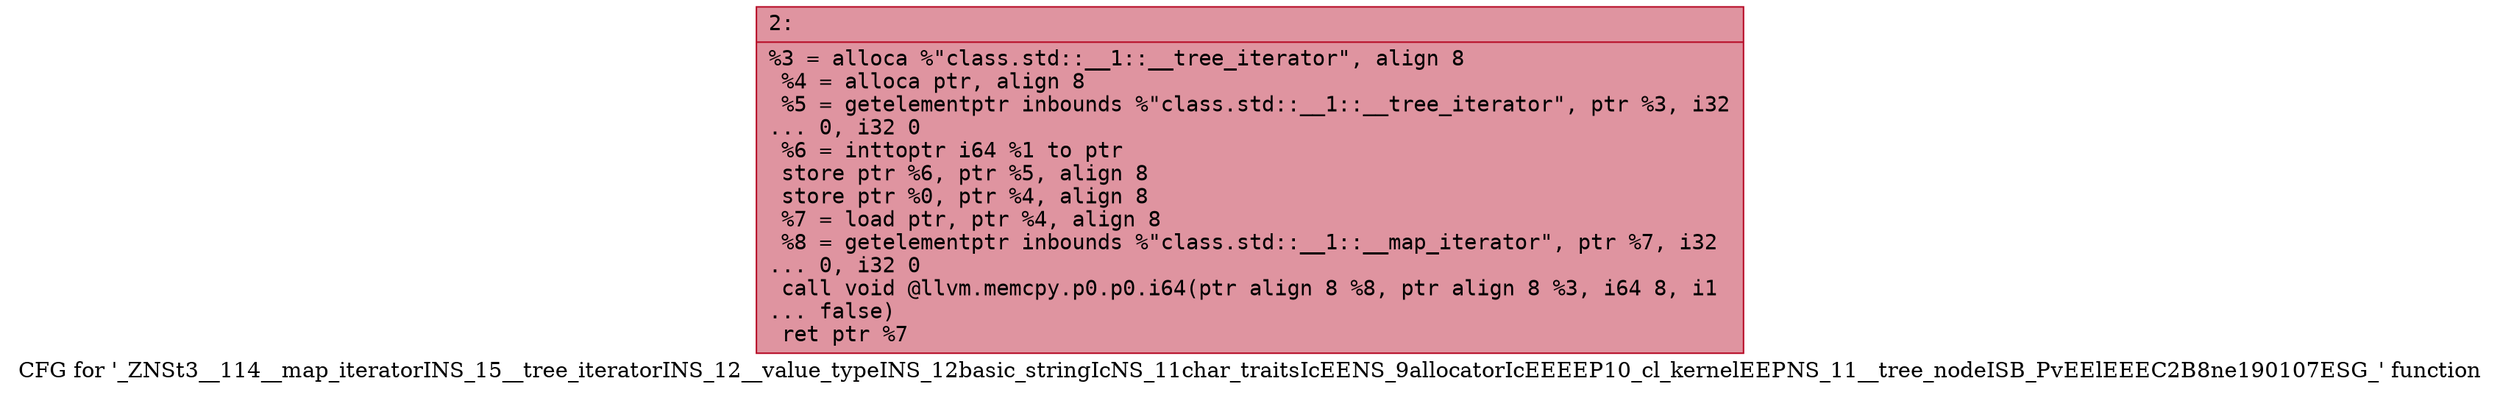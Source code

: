 digraph "CFG for '_ZNSt3__114__map_iteratorINS_15__tree_iteratorINS_12__value_typeINS_12basic_stringIcNS_11char_traitsIcEENS_9allocatorIcEEEEP10_cl_kernelEEPNS_11__tree_nodeISB_PvEElEEEC2B8ne190107ESG_' function" {
	label="CFG for '_ZNSt3__114__map_iteratorINS_15__tree_iteratorINS_12__value_typeINS_12basic_stringIcNS_11char_traitsIcEENS_9allocatorIcEEEEP10_cl_kernelEEPNS_11__tree_nodeISB_PvEElEEEC2B8ne190107ESG_' function";

	Node0x6000013837f0 [shape=record,color="#b70d28ff", style=filled, fillcolor="#b70d2870" fontname="Courier",label="{2:\l|  %3 = alloca %\"class.std::__1::__tree_iterator\", align 8\l  %4 = alloca ptr, align 8\l  %5 = getelementptr inbounds %\"class.std::__1::__tree_iterator\", ptr %3, i32\l... 0, i32 0\l  %6 = inttoptr i64 %1 to ptr\l  store ptr %6, ptr %5, align 8\l  store ptr %0, ptr %4, align 8\l  %7 = load ptr, ptr %4, align 8\l  %8 = getelementptr inbounds %\"class.std::__1::__map_iterator\", ptr %7, i32\l... 0, i32 0\l  call void @llvm.memcpy.p0.p0.i64(ptr align 8 %8, ptr align 8 %3, i64 8, i1\l... false)\l  ret ptr %7\l}"];
}
